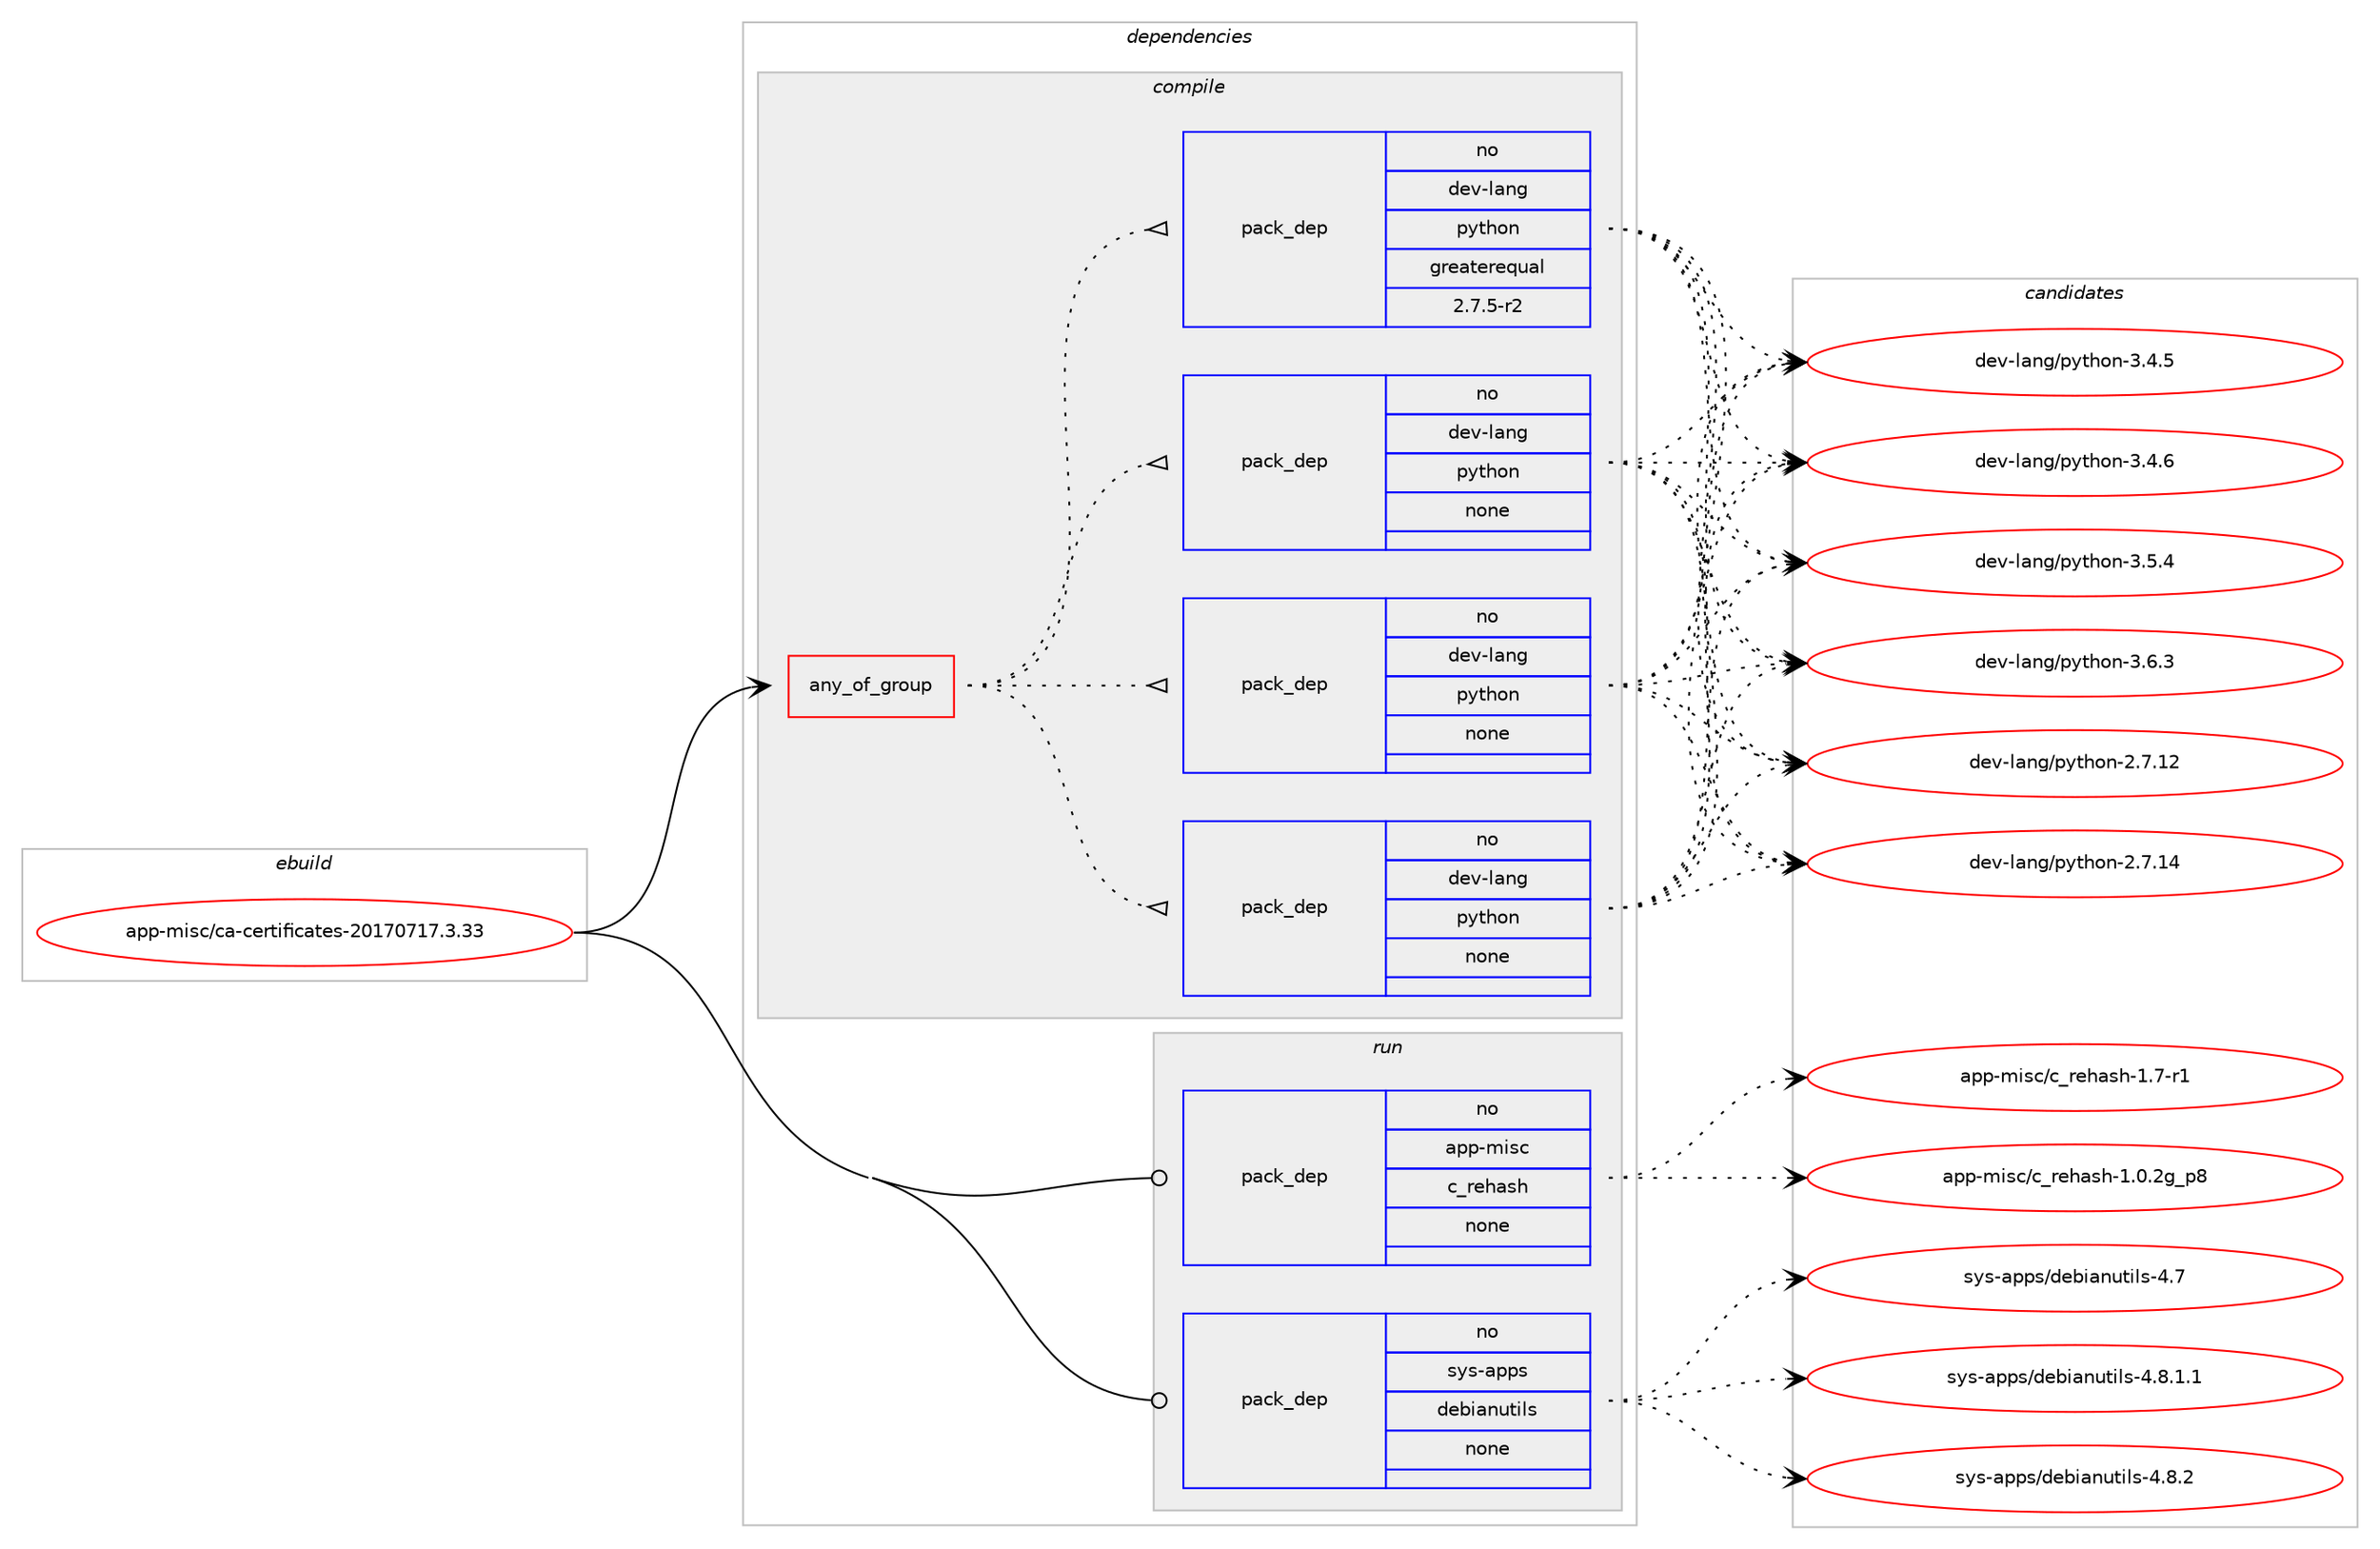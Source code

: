 digraph prolog {

# *************
# Graph options
# *************

newrank=true;
concentrate=true;
compound=true;
graph [rankdir=LR,fontname=Helvetica,fontsize=10,ranksep=1.5];#, ranksep=2.5, nodesep=0.2];
edge  [arrowhead=vee];
node  [fontname=Helvetica,fontsize=10];

# **********
# The ebuild
# **********

subgraph cluster_leftcol {
color=gray;
rank=same;
label=<<i>ebuild</i>>;
id [label="app-misc/ca-certificates-20170717.3.33", color=red, width=4, href="../app-misc/ca-certificates-20170717.3.33.svg"];
}

# ****************
# The dependencies
# ****************

subgraph cluster_midcol {
color=gray;
label=<<i>dependencies</i>>;
subgraph cluster_compile {
fillcolor="#eeeeee";
style=filled;
label=<<i>compile</i>>;
subgraph any727 {
dependency45374 [label=<<TABLE BORDER="0" CELLBORDER="1" CELLSPACING="0" CELLPADDING="4"><TR><TD CELLPADDING="10">any_of_group</TD></TR></TABLE>>, shape=none, color=red];subgraph pack32419 {
dependency45375 [label=<<TABLE BORDER="0" CELLBORDER="1" CELLSPACING="0" CELLPADDING="4" WIDTH="220"><TR><TD ROWSPAN="6" CELLPADDING="30">pack_dep</TD></TR><TR><TD WIDTH="110">no</TD></TR><TR><TD>dev-lang</TD></TR><TR><TD>python</TD></TR><TR><TD>none</TD></TR><TR><TD></TD></TR></TABLE>>, shape=none, color=blue];
}
dependency45374:e -> dependency45375:w [weight=20,style="dotted",arrowhead="oinv"];
subgraph pack32420 {
dependency45376 [label=<<TABLE BORDER="0" CELLBORDER="1" CELLSPACING="0" CELLPADDING="4" WIDTH="220"><TR><TD ROWSPAN="6" CELLPADDING="30">pack_dep</TD></TR><TR><TD WIDTH="110">no</TD></TR><TR><TD>dev-lang</TD></TR><TR><TD>python</TD></TR><TR><TD>none</TD></TR><TR><TD></TD></TR></TABLE>>, shape=none, color=blue];
}
dependency45374:e -> dependency45376:w [weight=20,style="dotted",arrowhead="oinv"];
subgraph pack32421 {
dependency45377 [label=<<TABLE BORDER="0" CELLBORDER="1" CELLSPACING="0" CELLPADDING="4" WIDTH="220"><TR><TD ROWSPAN="6" CELLPADDING="30">pack_dep</TD></TR><TR><TD WIDTH="110">no</TD></TR><TR><TD>dev-lang</TD></TR><TR><TD>python</TD></TR><TR><TD>none</TD></TR><TR><TD></TD></TR></TABLE>>, shape=none, color=blue];
}
dependency45374:e -> dependency45377:w [weight=20,style="dotted",arrowhead="oinv"];
subgraph pack32422 {
dependency45378 [label=<<TABLE BORDER="0" CELLBORDER="1" CELLSPACING="0" CELLPADDING="4" WIDTH="220"><TR><TD ROWSPAN="6" CELLPADDING="30">pack_dep</TD></TR><TR><TD WIDTH="110">no</TD></TR><TR><TD>dev-lang</TD></TR><TR><TD>python</TD></TR><TR><TD>greaterequal</TD></TR><TR><TD>2.7.5-r2</TD></TR></TABLE>>, shape=none, color=blue];
}
dependency45374:e -> dependency45378:w [weight=20,style="dotted",arrowhead="oinv"];
}
id:e -> dependency45374:w [weight=20,style="solid",arrowhead="vee"];
}
subgraph cluster_compileandrun {
fillcolor="#eeeeee";
style=filled;
label=<<i>compile and run</i>>;
}
subgraph cluster_run {
fillcolor="#eeeeee";
style=filled;
label=<<i>run</i>>;
subgraph pack32423 {
dependency45379 [label=<<TABLE BORDER="0" CELLBORDER="1" CELLSPACING="0" CELLPADDING="4" WIDTH="220"><TR><TD ROWSPAN="6" CELLPADDING="30">pack_dep</TD></TR><TR><TD WIDTH="110">no</TD></TR><TR><TD>app-misc</TD></TR><TR><TD>c_rehash</TD></TR><TR><TD>none</TD></TR><TR><TD></TD></TR></TABLE>>, shape=none, color=blue];
}
id:e -> dependency45379:w [weight=20,style="solid",arrowhead="odot"];
subgraph pack32424 {
dependency45380 [label=<<TABLE BORDER="0" CELLBORDER="1" CELLSPACING="0" CELLPADDING="4" WIDTH="220"><TR><TD ROWSPAN="6" CELLPADDING="30">pack_dep</TD></TR><TR><TD WIDTH="110">no</TD></TR><TR><TD>sys-apps</TD></TR><TR><TD>debianutils</TD></TR><TR><TD>none</TD></TR><TR><TD></TD></TR></TABLE>>, shape=none, color=blue];
}
id:e -> dependency45380:w [weight=20,style="solid",arrowhead="odot"];
}
}

# **************
# The candidates
# **************

subgraph cluster_choices {
rank=same;
color=gray;
label=<<i>candidates</i>>;

subgraph choice32419 {
color=black;
nodesep=1;
choice10010111845108971101034711212111610411111045504655464950 [label="dev-lang/python-2.7.12", color=red, width=4,href="../dev-lang/python-2.7.12.svg"];
choice10010111845108971101034711212111610411111045504655464952 [label="dev-lang/python-2.7.14", color=red, width=4,href="../dev-lang/python-2.7.14.svg"];
choice100101118451089711010347112121116104111110455146524653 [label="dev-lang/python-3.4.5", color=red, width=4,href="../dev-lang/python-3.4.5.svg"];
choice100101118451089711010347112121116104111110455146524654 [label="dev-lang/python-3.4.6", color=red, width=4,href="../dev-lang/python-3.4.6.svg"];
choice100101118451089711010347112121116104111110455146534652 [label="dev-lang/python-3.5.4", color=red, width=4,href="../dev-lang/python-3.5.4.svg"];
choice100101118451089711010347112121116104111110455146544651 [label="dev-lang/python-3.6.3", color=red, width=4,href="../dev-lang/python-3.6.3.svg"];
dependency45375:e -> choice10010111845108971101034711212111610411111045504655464950:w [style=dotted,weight="100"];
dependency45375:e -> choice10010111845108971101034711212111610411111045504655464952:w [style=dotted,weight="100"];
dependency45375:e -> choice100101118451089711010347112121116104111110455146524653:w [style=dotted,weight="100"];
dependency45375:e -> choice100101118451089711010347112121116104111110455146524654:w [style=dotted,weight="100"];
dependency45375:e -> choice100101118451089711010347112121116104111110455146534652:w [style=dotted,weight="100"];
dependency45375:e -> choice100101118451089711010347112121116104111110455146544651:w [style=dotted,weight="100"];
}
subgraph choice32420 {
color=black;
nodesep=1;
choice10010111845108971101034711212111610411111045504655464950 [label="dev-lang/python-2.7.12", color=red, width=4,href="../dev-lang/python-2.7.12.svg"];
choice10010111845108971101034711212111610411111045504655464952 [label="dev-lang/python-2.7.14", color=red, width=4,href="../dev-lang/python-2.7.14.svg"];
choice100101118451089711010347112121116104111110455146524653 [label="dev-lang/python-3.4.5", color=red, width=4,href="../dev-lang/python-3.4.5.svg"];
choice100101118451089711010347112121116104111110455146524654 [label="dev-lang/python-3.4.6", color=red, width=4,href="../dev-lang/python-3.4.6.svg"];
choice100101118451089711010347112121116104111110455146534652 [label="dev-lang/python-3.5.4", color=red, width=4,href="../dev-lang/python-3.5.4.svg"];
choice100101118451089711010347112121116104111110455146544651 [label="dev-lang/python-3.6.3", color=red, width=4,href="../dev-lang/python-3.6.3.svg"];
dependency45376:e -> choice10010111845108971101034711212111610411111045504655464950:w [style=dotted,weight="100"];
dependency45376:e -> choice10010111845108971101034711212111610411111045504655464952:w [style=dotted,weight="100"];
dependency45376:e -> choice100101118451089711010347112121116104111110455146524653:w [style=dotted,weight="100"];
dependency45376:e -> choice100101118451089711010347112121116104111110455146524654:w [style=dotted,weight="100"];
dependency45376:e -> choice100101118451089711010347112121116104111110455146534652:w [style=dotted,weight="100"];
dependency45376:e -> choice100101118451089711010347112121116104111110455146544651:w [style=dotted,weight="100"];
}
subgraph choice32421 {
color=black;
nodesep=1;
choice10010111845108971101034711212111610411111045504655464950 [label="dev-lang/python-2.7.12", color=red, width=4,href="../dev-lang/python-2.7.12.svg"];
choice10010111845108971101034711212111610411111045504655464952 [label="dev-lang/python-2.7.14", color=red, width=4,href="../dev-lang/python-2.7.14.svg"];
choice100101118451089711010347112121116104111110455146524653 [label="dev-lang/python-3.4.5", color=red, width=4,href="../dev-lang/python-3.4.5.svg"];
choice100101118451089711010347112121116104111110455146524654 [label="dev-lang/python-3.4.6", color=red, width=4,href="../dev-lang/python-3.4.6.svg"];
choice100101118451089711010347112121116104111110455146534652 [label="dev-lang/python-3.5.4", color=red, width=4,href="../dev-lang/python-3.5.4.svg"];
choice100101118451089711010347112121116104111110455146544651 [label="dev-lang/python-3.6.3", color=red, width=4,href="../dev-lang/python-3.6.3.svg"];
dependency45377:e -> choice10010111845108971101034711212111610411111045504655464950:w [style=dotted,weight="100"];
dependency45377:e -> choice10010111845108971101034711212111610411111045504655464952:w [style=dotted,weight="100"];
dependency45377:e -> choice100101118451089711010347112121116104111110455146524653:w [style=dotted,weight="100"];
dependency45377:e -> choice100101118451089711010347112121116104111110455146524654:w [style=dotted,weight="100"];
dependency45377:e -> choice100101118451089711010347112121116104111110455146534652:w [style=dotted,weight="100"];
dependency45377:e -> choice100101118451089711010347112121116104111110455146544651:w [style=dotted,weight="100"];
}
subgraph choice32422 {
color=black;
nodesep=1;
choice10010111845108971101034711212111610411111045504655464950 [label="dev-lang/python-2.7.12", color=red, width=4,href="../dev-lang/python-2.7.12.svg"];
choice10010111845108971101034711212111610411111045504655464952 [label="dev-lang/python-2.7.14", color=red, width=4,href="../dev-lang/python-2.7.14.svg"];
choice100101118451089711010347112121116104111110455146524653 [label="dev-lang/python-3.4.5", color=red, width=4,href="../dev-lang/python-3.4.5.svg"];
choice100101118451089711010347112121116104111110455146524654 [label="dev-lang/python-3.4.6", color=red, width=4,href="../dev-lang/python-3.4.6.svg"];
choice100101118451089711010347112121116104111110455146534652 [label="dev-lang/python-3.5.4", color=red, width=4,href="../dev-lang/python-3.5.4.svg"];
choice100101118451089711010347112121116104111110455146544651 [label="dev-lang/python-3.6.3", color=red, width=4,href="../dev-lang/python-3.6.3.svg"];
dependency45378:e -> choice10010111845108971101034711212111610411111045504655464950:w [style=dotted,weight="100"];
dependency45378:e -> choice10010111845108971101034711212111610411111045504655464952:w [style=dotted,weight="100"];
dependency45378:e -> choice100101118451089711010347112121116104111110455146524653:w [style=dotted,weight="100"];
dependency45378:e -> choice100101118451089711010347112121116104111110455146524654:w [style=dotted,weight="100"];
dependency45378:e -> choice100101118451089711010347112121116104111110455146534652:w [style=dotted,weight="100"];
dependency45378:e -> choice100101118451089711010347112121116104111110455146544651:w [style=dotted,weight="100"];
}
subgraph choice32423 {
color=black;
nodesep=1;
choice971121124510910511599479995114101104971151044549464846501039511256 [label="app-misc/c_rehash-1.0.2g_p8", color=red, width=4,href="../app-misc/c_rehash-1.0.2g_p8.svg"];
choice97112112451091051159947999511410110497115104454946554511449 [label="app-misc/c_rehash-1.7-r1", color=red, width=4,href="../app-misc/c_rehash-1.7-r1.svg"];
dependency45379:e -> choice971121124510910511599479995114101104971151044549464846501039511256:w [style=dotted,weight="100"];
dependency45379:e -> choice97112112451091051159947999511410110497115104454946554511449:w [style=dotted,weight="100"];
}
subgraph choice32424 {
color=black;
nodesep=1;
choice115121115459711211211547100101981059711011711610510811545524655 [label="sys-apps/debianutils-4.7", color=red, width=4,href="../sys-apps/debianutils-4.7.svg"];
choice11512111545971121121154710010198105971101171161051081154552465646494649 [label="sys-apps/debianutils-4.8.1.1", color=red, width=4,href="../sys-apps/debianutils-4.8.1.1.svg"];
choice1151211154597112112115471001019810597110117116105108115455246564650 [label="sys-apps/debianutils-4.8.2", color=red, width=4,href="../sys-apps/debianutils-4.8.2.svg"];
dependency45380:e -> choice115121115459711211211547100101981059711011711610510811545524655:w [style=dotted,weight="100"];
dependency45380:e -> choice11512111545971121121154710010198105971101171161051081154552465646494649:w [style=dotted,weight="100"];
dependency45380:e -> choice1151211154597112112115471001019810597110117116105108115455246564650:w [style=dotted,weight="100"];
}
}

}
